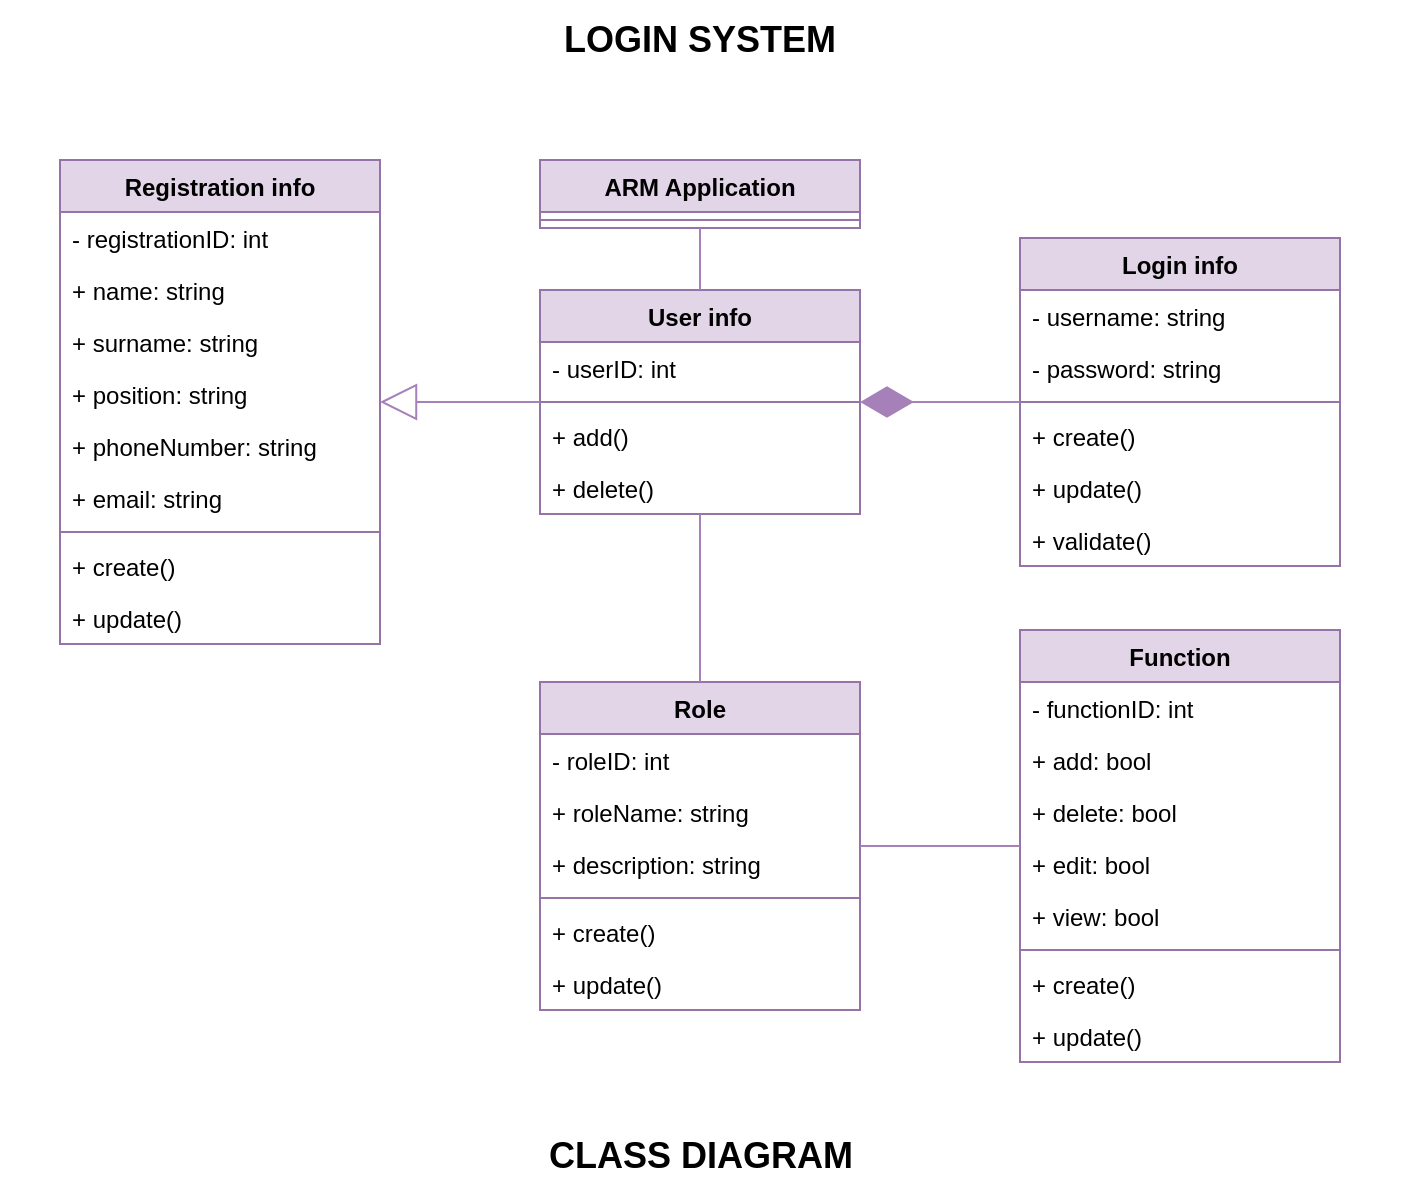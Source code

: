 <mxfile version="21.8.2" type="google">
  <diagram name="Страница — 1" id="LnuZC-DUwM441YtgklbY">
    <mxGraphModel grid="1" page="1" gridSize="10" guides="1" tooltips="1" connect="1" arrows="1" fold="1" pageScale="1" pageWidth="700" pageHeight="600" math="0" shadow="0">
      <root>
        <mxCell id="0" />
        <mxCell id="1" parent="0" />
        <mxCell id="3-wNBDkFqhaBKGTKhCfQ-1" value="&lt;b style=&quot;font-size: 18px;&quot;&gt;LOGIN SYSTEM&lt;/b&gt;" style="text;html=1;strokeColor=none;fillColor=none;align=center;verticalAlign=middle;whiteSpace=wrap;rounded=0;fontSize=18;" vertex="1" parent="1">
          <mxGeometry x="249" y="10" width="202" height="20" as="geometry" />
        </mxCell>
        <mxCell id="3-wNBDkFqhaBKGTKhCfQ-2" value="CLASS DIAGRAM" style="text;html=1;strokeColor=none;fillColor=none;align=center;verticalAlign=middle;whiteSpace=wrap;rounded=0;fontStyle=1;fontSize=18;" vertex="1" parent="1">
          <mxGeometry x="248" y="565" width="205" height="25" as="geometry" />
        </mxCell>
        <mxCell id="nOkFwmh5oF8DwoooGUUY-11" value="Login info" style="swimlane;fontStyle=1;align=center;verticalAlign=top;childLayout=stackLayout;horizontal=1;startSize=26;horizontalStack=0;resizeParent=1;resizeParentMax=0;resizeLast=0;collapsible=1;marginBottom=0;whiteSpace=wrap;html=1;fillColor=#e1d5e7;strokeColor=#9673a6;" vertex="1" parent="1">
          <mxGeometry x="510" y="119" width="160" height="164" as="geometry" />
        </mxCell>
        <mxCell id="nOkFwmh5oF8DwoooGUUY-12" value="- username: string" style="text;strokeColor=none;fillColor=none;align=left;verticalAlign=top;spacingLeft=4;spacingRight=4;overflow=hidden;rotatable=0;points=[[0,0.5],[1,0.5]];portConstraint=eastwest;whiteSpace=wrap;html=1;" vertex="1" parent="nOkFwmh5oF8DwoooGUUY-11">
          <mxGeometry y="26" width="160" height="26" as="geometry" />
        </mxCell>
        <mxCell id="nOkFwmh5oF8DwoooGUUY-18" value="- password: string" style="text;strokeColor=none;fillColor=none;align=left;verticalAlign=top;spacingLeft=4;spacingRight=4;overflow=hidden;rotatable=0;points=[[0,0.5],[1,0.5]];portConstraint=eastwest;whiteSpace=wrap;html=1;" vertex="1" parent="nOkFwmh5oF8DwoooGUUY-11">
          <mxGeometry y="52" width="160" height="26" as="geometry" />
        </mxCell>
        <mxCell id="nOkFwmh5oF8DwoooGUUY-13" value="" style="line;strokeWidth=1;fillColor=none;align=left;verticalAlign=middle;spacingTop=-1;spacingLeft=3;spacingRight=3;rotatable=0;labelPosition=right;points=[];portConstraint=eastwest;strokeColor=inherit;" vertex="1" parent="nOkFwmh5oF8DwoooGUUY-11">
          <mxGeometry y="78" width="160" height="8" as="geometry" />
        </mxCell>
        <mxCell id="nOkFwmh5oF8DwoooGUUY-61" value="+ create()" style="text;strokeColor=none;fillColor=none;align=left;verticalAlign=top;spacingLeft=4;spacingRight=4;overflow=hidden;rotatable=0;points=[[0,0.5],[1,0.5]];portConstraint=eastwest;whiteSpace=wrap;html=1;" vertex="1" parent="nOkFwmh5oF8DwoooGUUY-11">
          <mxGeometry y="86" width="160" height="26" as="geometry" />
        </mxCell>
        <mxCell id="nOkFwmh5oF8DwoooGUUY-62" value="+ update()" style="text;strokeColor=none;fillColor=none;align=left;verticalAlign=top;spacingLeft=4;spacingRight=4;overflow=hidden;rotatable=0;points=[[0,0.5],[1,0.5]];portConstraint=eastwest;whiteSpace=wrap;html=1;" vertex="1" parent="nOkFwmh5oF8DwoooGUUY-11">
          <mxGeometry y="112" width="160" height="26" as="geometry" />
        </mxCell>
        <mxCell id="nOkFwmh5oF8DwoooGUUY-63" value="+ validate()" style="text;strokeColor=none;fillColor=none;align=left;verticalAlign=top;spacingLeft=4;spacingRight=4;overflow=hidden;rotatable=0;points=[[0,0.5],[1,0.5]];portConstraint=eastwest;whiteSpace=wrap;html=1;" vertex="1" parent="nOkFwmh5oF8DwoooGUUY-11">
          <mxGeometry y="138" width="160" height="26" as="geometry" />
        </mxCell>
        <mxCell id="nOkFwmh5oF8DwoooGUUY-19" value="Registration info" style="swimlane;fontStyle=1;align=center;verticalAlign=top;childLayout=stackLayout;horizontal=1;startSize=26;horizontalStack=0;resizeParent=1;resizeParentMax=0;resizeLast=0;collapsible=1;marginBottom=0;whiteSpace=wrap;html=1;fillColor=#e1d5e7;strokeColor=#9673a6;" vertex="1" parent="1">
          <mxGeometry x="30" y="80" width="160" height="242" as="geometry" />
        </mxCell>
        <mxCell id="nOkFwmh5oF8DwoooGUUY-20" value="- registrationID: int" style="text;strokeColor=none;fillColor=none;align=left;verticalAlign=top;spacingLeft=4;spacingRight=4;overflow=hidden;rotatable=0;points=[[0,0.5],[1,0.5]];portConstraint=eastwest;whiteSpace=wrap;html=1;" vertex="1" parent="nOkFwmh5oF8DwoooGUUY-19">
          <mxGeometry y="26" width="160" height="26" as="geometry" />
        </mxCell>
        <mxCell id="nOkFwmh5oF8DwoooGUUY-21" value="+ name: string" style="text;strokeColor=none;fillColor=none;align=left;verticalAlign=top;spacingLeft=4;spacingRight=4;overflow=hidden;rotatable=0;points=[[0,0.5],[1,0.5]];portConstraint=eastwest;whiteSpace=wrap;html=1;" vertex="1" parent="nOkFwmh5oF8DwoooGUUY-19">
          <mxGeometry y="52" width="160" height="26" as="geometry" />
        </mxCell>
        <mxCell id="nOkFwmh5oF8DwoooGUUY-27" value="+ surname: string" style="text;strokeColor=none;fillColor=none;align=left;verticalAlign=top;spacingLeft=4;spacingRight=4;overflow=hidden;rotatable=0;points=[[0,0.5],[1,0.5]];portConstraint=eastwest;whiteSpace=wrap;html=1;" vertex="1" parent="nOkFwmh5oF8DwoooGUUY-19">
          <mxGeometry y="78" width="160" height="26" as="geometry" />
        </mxCell>
        <mxCell id="nOkFwmh5oF8DwoooGUUY-31" value="+ position: string" style="text;strokeColor=none;fillColor=none;align=left;verticalAlign=top;spacingLeft=4;spacingRight=4;overflow=hidden;rotatable=0;points=[[0,0.5],[1,0.5]];portConstraint=eastwest;whiteSpace=wrap;html=1;" vertex="1" parent="nOkFwmh5oF8DwoooGUUY-19">
          <mxGeometry y="104" width="160" height="26" as="geometry" />
        </mxCell>
        <mxCell id="nOkFwmh5oF8DwoooGUUY-26" value="+ phoneNumber: string" style="text;strokeColor=none;fillColor=none;align=left;verticalAlign=top;spacingLeft=4;spacingRight=4;overflow=hidden;rotatable=0;points=[[0,0.5],[1,0.5]];portConstraint=eastwest;whiteSpace=wrap;html=1;" vertex="1" parent="nOkFwmh5oF8DwoooGUUY-19">
          <mxGeometry y="130" width="160" height="26" as="geometry" />
        </mxCell>
        <mxCell id="nOkFwmh5oF8DwoooGUUY-29" value="+ email: string" style="text;strokeColor=none;fillColor=none;align=left;verticalAlign=top;spacingLeft=4;spacingRight=4;overflow=hidden;rotatable=0;points=[[0,0.5],[1,0.5]];portConstraint=eastwest;whiteSpace=wrap;html=1;" vertex="1" parent="nOkFwmh5oF8DwoooGUUY-19">
          <mxGeometry y="156" width="160" height="26" as="geometry" />
        </mxCell>
        <mxCell id="nOkFwmh5oF8DwoooGUUY-22" value="" style="line;strokeWidth=1;fillColor=none;align=left;verticalAlign=middle;spacingTop=-1;spacingLeft=3;spacingRight=3;rotatable=0;labelPosition=right;points=[];portConstraint=eastwest;strokeColor=inherit;" vertex="1" parent="nOkFwmh5oF8DwoooGUUY-19">
          <mxGeometry y="182" width="160" height="8" as="geometry" />
        </mxCell>
        <mxCell id="nOkFwmh5oF8DwoooGUUY-23" value="+ create()" style="text;strokeColor=none;fillColor=none;align=left;verticalAlign=top;spacingLeft=4;spacingRight=4;overflow=hidden;rotatable=0;points=[[0,0.5],[1,0.5]];portConstraint=eastwest;whiteSpace=wrap;html=1;" vertex="1" parent="nOkFwmh5oF8DwoooGUUY-19">
          <mxGeometry y="190" width="160" height="26" as="geometry" />
        </mxCell>
        <mxCell id="nOkFwmh5oF8DwoooGUUY-32" value="+ update()" style="text;strokeColor=none;fillColor=none;align=left;verticalAlign=top;spacingLeft=4;spacingRight=4;overflow=hidden;rotatable=0;points=[[0,0.5],[1,0.5]];portConstraint=eastwest;whiteSpace=wrap;html=1;" vertex="1" parent="nOkFwmh5oF8DwoooGUUY-19">
          <mxGeometry y="216" width="160" height="26" as="geometry" />
        </mxCell>
        <mxCell id="nOkFwmh5oF8DwoooGUUY-34" value="User info" style="swimlane;fontStyle=1;align=center;verticalAlign=top;childLayout=stackLayout;horizontal=1;startSize=26;horizontalStack=0;resizeParent=1;resizeParentMax=0;resizeLast=0;collapsible=1;marginBottom=0;whiteSpace=wrap;html=1;fillColor=#e1d5e7;strokeColor=#9673a6;" vertex="1" parent="1">
          <mxGeometry x="270" y="145" width="160" height="112" as="geometry" />
        </mxCell>
        <mxCell id="nOkFwmh5oF8DwoooGUUY-35" value="- userID: int" style="text;strokeColor=none;fillColor=none;align=left;verticalAlign=top;spacingLeft=4;spacingRight=4;overflow=hidden;rotatable=0;points=[[0,0.5],[1,0.5]];portConstraint=eastwest;whiteSpace=wrap;html=1;" vertex="1" parent="nOkFwmh5oF8DwoooGUUY-34">
          <mxGeometry y="26" width="160" height="26" as="geometry" />
        </mxCell>
        <mxCell id="nOkFwmh5oF8DwoooGUUY-37" value="" style="line;strokeWidth=1;fillColor=none;align=left;verticalAlign=middle;spacingTop=-1;spacingLeft=3;spacingRight=3;rotatable=0;labelPosition=right;points=[];portConstraint=eastwest;strokeColor=inherit;" vertex="1" parent="nOkFwmh5oF8DwoooGUUY-34">
          <mxGeometry y="52" width="160" height="8" as="geometry" />
        </mxCell>
        <mxCell id="nOkFwmh5oF8DwoooGUUY-64" value="+ add()" style="text;strokeColor=none;fillColor=none;align=left;verticalAlign=top;spacingLeft=4;spacingRight=4;overflow=hidden;rotatable=0;points=[[0,0.5],[1,0.5]];portConstraint=eastwest;whiteSpace=wrap;html=1;" vertex="1" parent="nOkFwmh5oF8DwoooGUUY-34">
          <mxGeometry y="60" width="160" height="26" as="geometry" />
        </mxCell>
        <mxCell id="nOkFwmh5oF8DwoooGUUY-65" value="+ delete()" style="text;strokeColor=none;fillColor=none;align=left;verticalAlign=top;spacingLeft=4;spacingRight=4;overflow=hidden;rotatable=0;points=[[0,0.5],[1,0.5]];portConstraint=eastwest;whiteSpace=wrap;html=1;" vertex="1" parent="nOkFwmh5oF8DwoooGUUY-34">
          <mxGeometry y="86" width="160" height="26" as="geometry" />
        </mxCell>
        <mxCell id="nOkFwmh5oF8DwoooGUUY-42" value="Role" style="swimlane;fontStyle=1;align=center;verticalAlign=top;childLayout=stackLayout;horizontal=1;startSize=26;horizontalStack=0;resizeParent=1;resizeParentMax=0;resizeLast=0;collapsible=1;marginBottom=0;whiteSpace=wrap;html=1;fillColor=#e1d5e7;strokeColor=#9673a6;" vertex="1" parent="1">
          <mxGeometry x="270" y="341" width="160" height="164" as="geometry" />
        </mxCell>
        <mxCell id="nOkFwmh5oF8DwoooGUUY-43" value="- roleID: int" style="text;strokeColor=none;fillColor=none;align=left;verticalAlign=top;spacingLeft=4;spacingRight=4;overflow=hidden;rotatable=0;points=[[0,0.5],[1,0.5]];portConstraint=eastwest;whiteSpace=wrap;html=1;" vertex="1" parent="nOkFwmh5oF8DwoooGUUY-42">
          <mxGeometry y="26" width="160" height="26" as="geometry" />
        </mxCell>
        <mxCell id="nOkFwmh5oF8DwoooGUUY-44" value="+ roleName: string" style="text;strokeColor=none;fillColor=none;align=left;verticalAlign=top;spacingLeft=4;spacingRight=4;overflow=hidden;rotatable=0;points=[[0,0.5],[1,0.5]];portConstraint=eastwest;whiteSpace=wrap;html=1;" vertex="1" parent="nOkFwmh5oF8DwoooGUUY-42">
          <mxGeometry y="52" width="160" height="26" as="geometry" />
        </mxCell>
        <mxCell id="nOkFwmh5oF8DwoooGUUY-28" value="+ description: string" style="text;strokeColor=none;fillColor=none;align=left;verticalAlign=top;spacingLeft=4;spacingRight=4;overflow=hidden;rotatable=0;points=[[0,0.5],[1,0.5]];portConstraint=eastwest;whiteSpace=wrap;html=1;" vertex="1" parent="nOkFwmh5oF8DwoooGUUY-42">
          <mxGeometry y="78" width="160" height="26" as="geometry" />
        </mxCell>
        <mxCell id="nOkFwmh5oF8DwoooGUUY-45" value="" style="line;strokeWidth=1;fillColor=none;align=left;verticalAlign=middle;spacingTop=-1;spacingLeft=3;spacingRight=3;rotatable=0;labelPosition=right;points=[];portConstraint=eastwest;strokeColor=inherit;" vertex="1" parent="nOkFwmh5oF8DwoooGUUY-42">
          <mxGeometry y="104" width="160" height="8" as="geometry" />
        </mxCell>
        <mxCell id="nOkFwmh5oF8DwoooGUUY-66" value="+ create()" style="text;strokeColor=none;fillColor=none;align=left;verticalAlign=top;spacingLeft=4;spacingRight=4;overflow=hidden;rotatable=0;points=[[0,0.5],[1,0.5]];portConstraint=eastwest;whiteSpace=wrap;html=1;" vertex="1" parent="nOkFwmh5oF8DwoooGUUY-42">
          <mxGeometry y="112" width="160" height="26" as="geometry" />
        </mxCell>
        <mxCell id="nOkFwmh5oF8DwoooGUUY-67" value="+ update()" style="text;strokeColor=none;fillColor=none;align=left;verticalAlign=top;spacingLeft=4;spacingRight=4;overflow=hidden;rotatable=0;points=[[0,0.5],[1,0.5]];portConstraint=eastwest;whiteSpace=wrap;html=1;" vertex="1" parent="nOkFwmh5oF8DwoooGUUY-42">
          <mxGeometry y="138" width="160" height="26" as="geometry" />
        </mxCell>
        <mxCell id="nOkFwmh5oF8DwoooGUUY-49" value="Function" style="swimlane;fontStyle=1;align=center;verticalAlign=top;childLayout=stackLayout;horizontal=1;startSize=26;horizontalStack=0;resizeParent=1;resizeParentMax=0;resizeLast=0;collapsible=1;marginBottom=0;whiteSpace=wrap;html=1;fillColor=#e1d5e7;strokeColor=#9673a6;" vertex="1" parent="1">
          <mxGeometry x="510" y="315" width="160" height="216" as="geometry" />
        </mxCell>
        <mxCell id="nOkFwmh5oF8DwoooGUUY-50" value="- functionID: int" style="text;strokeColor=none;fillColor=none;align=left;verticalAlign=top;spacingLeft=4;spacingRight=4;overflow=hidden;rotatable=0;points=[[0,0.5],[1,0.5]];portConstraint=eastwest;whiteSpace=wrap;html=1;" vertex="1" parent="nOkFwmh5oF8DwoooGUUY-49">
          <mxGeometry y="26" width="160" height="26" as="geometry" />
        </mxCell>
        <mxCell id="nOkFwmh5oF8DwoooGUUY-41" value="+ add: bool" style="text;strokeColor=none;fillColor=none;align=left;verticalAlign=top;spacingLeft=4;spacingRight=4;overflow=hidden;rotatable=0;points=[[0,0.5],[1,0.5]];portConstraint=eastwest;whiteSpace=wrap;html=1;" vertex="1" parent="nOkFwmh5oF8DwoooGUUY-49">
          <mxGeometry y="52" width="160" height="26" as="geometry" />
        </mxCell>
        <mxCell id="nOkFwmh5oF8DwoooGUUY-30" value="+ delete: bool" style="text;strokeColor=none;fillColor=none;align=left;verticalAlign=top;spacingLeft=4;spacingRight=4;overflow=hidden;rotatable=0;points=[[0,0.5],[1,0.5]];portConstraint=eastwest;whiteSpace=wrap;html=1;" vertex="1" parent="nOkFwmh5oF8DwoooGUUY-49">
          <mxGeometry y="78" width="160" height="26" as="geometry" />
        </mxCell>
        <mxCell id="nOkFwmh5oF8DwoooGUUY-56" value="+ edit: bool" style="text;strokeColor=none;fillColor=none;align=left;verticalAlign=top;spacingLeft=4;spacingRight=4;overflow=hidden;rotatable=0;points=[[0,0.5],[1,0.5]];portConstraint=eastwest;whiteSpace=wrap;html=1;" vertex="1" parent="nOkFwmh5oF8DwoooGUUY-49">
          <mxGeometry y="104" width="160" height="26" as="geometry" />
        </mxCell>
        <mxCell id="nOkFwmh5oF8DwoooGUUY-60" value="+ view: bool" style="text;strokeColor=none;fillColor=none;align=left;verticalAlign=top;spacingLeft=4;spacingRight=4;overflow=hidden;rotatable=0;points=[[0,0.5],[1,0.5]];portConstraint=eastwest;whiteSpace=wrap;html=1;" vertex="1" parent="nOkFwmh5oF8DwoooGUUY-49">
          <mxGeometry y="130" width="160" height="26" as="geometry" />
        </mxCell>
        <mxCell id="nOkFwmh5oF8DwoooGUUY-52" value="" style="line;strokeWidth=1;fillColor=none;align=left;verticalAlign=middle;spacingTop=-1;spacingLeft=3;spacingRight=3;rotatable=0;labelPosition=right;points=[];portConstraint=eastwest;strokeColor=inherit;" vertex="1" parent="nOkFwmh5oF8DwoooGUUY-49">
          <mxGeometry y="156" width="160" height="8" as="geometry" />
        </mxCell>
        <mxCell id="nOkFwmh5oF8DwoooGUUY-53" value="+ create()" style="text;strokeColor=none;fillColor=none;align=left;verticalAlign=top;spacingLeft=4;spacingRight=4;overflow=hidden;rotatable=0;points=[[0,0.5],[1,0.5]];portConstraint=eastwest;whiteSpace=wrap;html=1;" vertex="1" parent="nOkFwmh5oF8DwoooGUUY-49">
          <mxGeometry y="164" width="160" height="26" as="geometry" />
        </mxCell>
        <mxCell id="nOkFwmh5oF8DwoooGUUY-54" value="+ update()" style="text;strokeColor=none;fillColor=none;align=left;verticalAlign=top;spacingLeft=4;spacingRight=4;overflow=hidden;rotatable=0;points=[[0,0.5],[1,0.5]];portConstraint=eastwest;whiteSpace=wrap;html=1;" vertex="1" parent="nOkFwmh5oF8DwoooGUUY-49">
          <mxGeometry y="190" width="160" height="26" as="geometry" />
        </mxCell>
        <mxCell id="nOkFwmh5oF8DwoooGUUY-69" value="ARM Application" style="swimlane;fontStyle=1;align=center;verticalAlign=top;childLayout=stackLayout;horizontal=1;startSize=26;horizontalStack=0;resizeParent=1;resizeParentMax=0;resizeLast=0;collapsible=1;marginBottom=0;whiteSpace=wrap;html=1;fillColor=#e1d5e7;strokeColor=#9673a6;" vertex="1" parent="1">
          <mxGeometry x="270" y="80" width="160" height="34" as="geometry" />
        </mxCell>
        <mxCell id="nOkFwmh5oF8DwoooGUUY-71" value="" style="line;strokeWidth=1;fillColor=none;align=left;verticalAlign=middle;spacingTop=-1;spacingLeft=3;spacingRight=3;rotatable=0;labelPosition=right;points=[];portConstraint=eastwest;strokeColor=inherit;" vertex="1" parent="nOkFwmh5oF8DwoooGUUY-69">
          <mxGeometry y="26" width="160" height="8" as="geometry" />
        </mxCell>
        <mxCell id="nOkFwmh5oF8DwoooGUUY-74" value="" style="endArrow=block;endSize=16;endFill=0;html=1;rounded=0;strokeColor=#A680B8;" edge="1" parent="1" source="nOkFwmh5oF8DwoooGUUY-34" target="nOkFwmh5oF8DwoooGUUY-19">
          <mxGeometry width="160" relative="1" as="geometry">
            <mxPoint x="55" y="539" as="sourcePoint" />
            <mxPoint x="215" y="539" as="targetPoint" />
          </mxGeometry>
        </mxCell>
        <mxCell id="nOkFwmh5oF8DwoooGUUY-75" value="" style="endArrow=diamondThin;endFill=1;endSize=24;html=1;rounded=0;strokeColor=#A680B8;" edge="1" parent="1" source="nOkFwmh5oF8DwoooGUUY-11" target="nOkFwmh5oF8DwoooGUUY-34">
          <mxGeometry width="160" relative="1" as="geometry">
            <mxPoint x="215" y="519" as="sourcePoint" />
            <mxPoint x="375" y="519" as="targetPoint" />
          </mxGeometry>
        </mxCell>
        <mxCell id="nOkFwmh5oF8DwoooGUUY-79" value="" style="endArrow=none;html=1;rounded=0;strokeColor=#A680B8;" edge="1" parent="1" source="nOkFwmh5oF8DwoooGUUY-34" target="nOkFwmh5oF8DwoooGUUY-69">
          <mxGeometry width="50" height="50" relative="1" as="geometry">
            <mxPoint x="215" y="519" as="sourcePoint" />
            <mxPoint x="265" y="469" as="targetPoint" />
          </mxGeometry>
        </mxCell>
        <mxCell id="nOkFwmh5oF8DwoooGUUY-80" value="" style="endArrow=none;html=1;rounded=0;strokeColor=#A680B8;" edge="1" parent="1" source="nOkFwmh5oF8DwoooGUUY-42" target="nOkFwmh5oF8DwoooGUUY-49">
          <mxGeometry width="50" height="50" relative="1" as="geometry">
            <mxPoint x="-30" y="475" as="sourcePoint" />
            <mxPoint x="50" y="475" as="targetPoint" />
          </mxGeometry>
        </mxCell>
        <mxCell id="nOkFwmh5oF8DwoooGUUY-81" value="" style="endArrow=none;html=1;rounded=0;strokeColor=#A680B8;" edge="1" parent="1" source="nOkFwmh5oF8DwoooGUUY-34" target="nOkFwmh5oF8DwoooGUUY-42">
          <mxGeometry width="50" height="50" relative="1" as="geometry">
            <mxPoint x="-120" y="467" as="sourcePoint" />
            <mxPoint x="-120" y="531" as="targetPoint" />
          </mxGeometry>
        </mxCell>
        <mxCell id="nOkFwmh5oF8DwoooGUUY-83" value="" style="swimlane;startSize=0;strokeColor=none;" vertex="1" parent="1">
          <mxGeometry width="700" height="600" as="geometry" />
        </mxCell>
      </root>
    </mxGraphModel>
  </diagram>
</mxfile>
